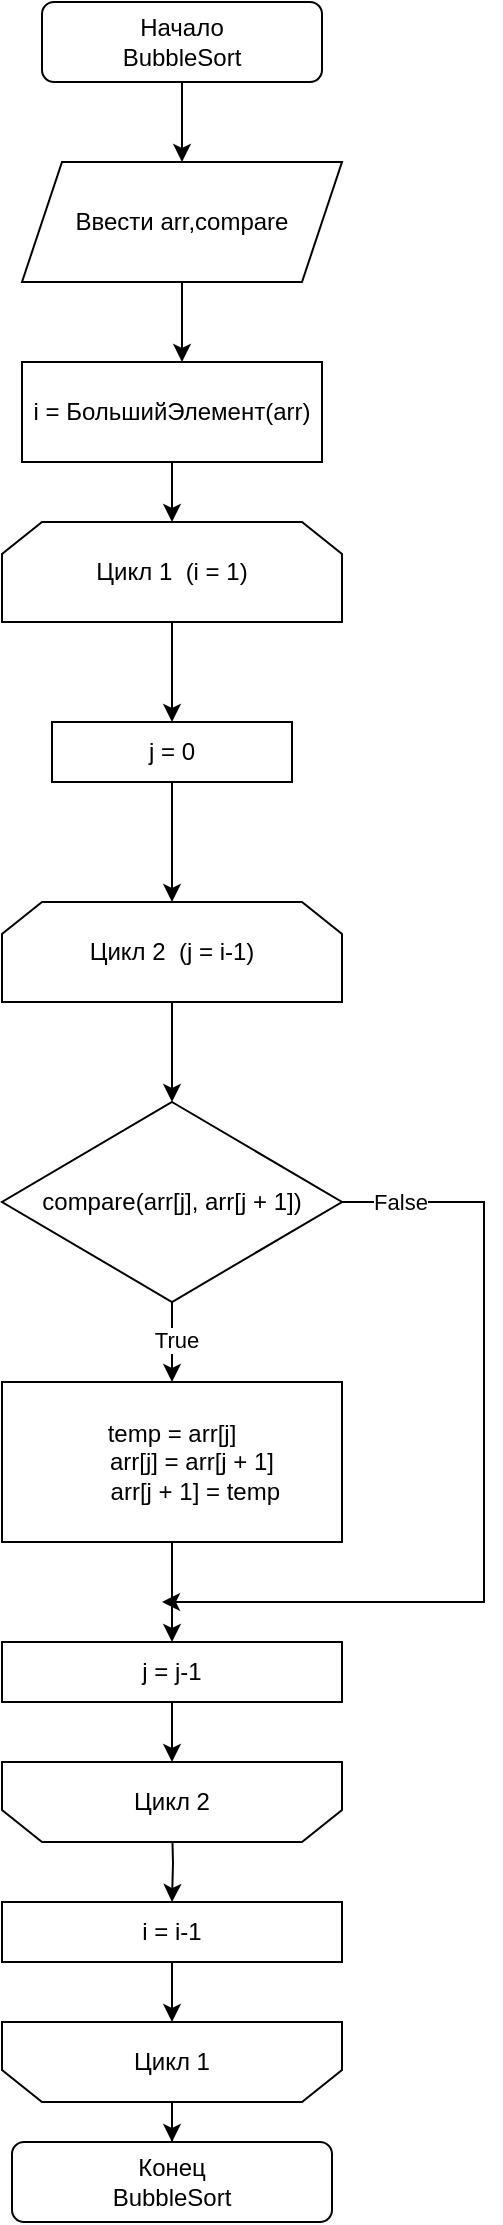<mxfile version="25.0.3">
  <diagram name="Страница — 1" id="26g38Lpi_LiVlZbMlhuH">
    <mxGraphModel dx="1434" dy="746" grid="1" gridSize="10" guides="1" tooltips="1" connect="1" arrows="1" fold="1" page="1" pageScale="1" pageWidth="827" pageHeight="1169" math="0" shadow="0">
      <root>
        <mxCell id="0" />
        <mxCell id="1" parent="0" />
        <mxCell id="mzMOUxtRFe1stgDWz0tn-14" style="edgeStyle=orthogonalEdgeStyle;rounded=0;orthogonalLoop=1;jettySize=auto;html=1;" edge="1" parent="1" source="mzMOUxtRFe1stgDWz0tn-15">
          <mxGeometry relative="1" as="geometry">
            <mxPoint x="370" y="90" as="targetPoint" />
          </mxGeometry>
        </mxCell>
        <mxCell id="mzMOUxtRFe1stgDWz0tn-15" value="Начало&lt;div&gt;BubbleSort&lt;/div&gt;" style="rounded=1;whiteSpace=wrap;html=1;" vertex="1" parent="1">
          <mxGeometry x="300" y="10" width="140" height="40" as="geometry" />
        </mxCell>
        <mxCell id="mzMOUxtRFe1stgDWz0tn-16" style="edgeStyle=orthogonalEdgeStyle;rounded=0;orthogonalLoop=1;jettySize=auto;html=1;" edge="1" parent="1" source="mzMOUxtRFe1stgDWz0tn-17">
          <mxGeometry relative="1" as="geometry">
            <mxPoint x="370" y="190" as="targetPoint" />
          </mxGeometry>
        </mxCell>
        <mxCell id="mzMOUxtRFe1stgDWz0tn-17" value="Ввести arr,compare" style="shape=parallelogram;perimeter=parallelogramPerimeter;whiteSpace=wrap;html=1;fixedSize=1;" vertex="1" parent="1">
          <mxGeometry x="290" y="90" width="160" height="60" as="geometry" />
        </mxCell>
        <mxCell id="mzMOUxtRFe1stgDWz0tn-18" style="edgeStyle=orthogonalEdgeStyle;rounded=0;orthogonalLoop=1;jettySize=auto;html=1;" edge="1" parent="1" source="mzMOUxtRFe1stgDWz0tn-19" target="mzMOUxtRFe1stgDWz0tn-21">
          <mxGeometry relative="1" as="geometry">
            <mxPoint x="365" y="280" as="targetPoint" />
          </mxGeometry>
        </mxCell>
        <mxCell id="mzMOUxtRFe1stgDWz0tn-19" value="i = БольшийЭлемент(arr)" style="rounded=0;whiteSpace=wrap;html=1;" vertex="1" parent="1">
          <mxGeometry x="290" y="190" width="150" height="50" as="geometry" />
        </mxCell>
        <mxCell id="mzMOUxtRFe1stgDWz0tn-20" style="edgeStyle=orthogonalEdgeStyle;rounded=0;orthogonalLoop=1;jettySize=auto;html=1;" edge="1" parent="1" source="mzMOUxtRFe1stgDWz0tn-21">
          <mxGeometry relative="1" as="geometry">
            <mxPoint x="365" y="370" as="targetPoint" />
          </mxGeometry>
        </mxCell>
        <mxCell id="mzMOUxtRFe1stgDWz0tn-21" value="Цикл 1&amp;nbsp; (i = 1)" style="shape=loopLimit;whiteSpace=wrap;html=1;" vertex="1" parent="1">
          <mxGeometry x="280" y="270" width="170" height="50" as="geometry" />
        </mxCell>
        <mxCell id="mzMOUxtRFe1stgDWz0tn-22" style="edgeStyle=orthogonalEdgeStyle;rounded=0;orthogonalLoop=1;jettySize=auto;html=1;" edge="1" parent="1" source="mzMOUxtRFe1stgDWz0tn-23" target="mzMOUxtRFe1stgDWz0tn-28">
          <mxGeometry relative="1" as="geometry">
            <mxPoint x="365" y="570" as="targetPoint" />
          </mxGeometry>
        </mxCell>
        <mxCell id="mzMOUxtRFe1stgDWz0tn-23" value="Цикл 2&amp;nbsp; (j = i-1)" style="shape=loopLimit;whiteSpace=wrap;html=1;" vertex="1" parent="1">
          <mxGeometry x="280" y="460" width="170" height="50" as="geometry" />
        </mxCell>
        <mxCell id="mzMOUxtRFe1stgDWz0tn-24" style="edgeStyle=orthogonalEdgeStyle;rounded=0;orthogonalLoop=1;jettySize=auto;html=1;" edge="1" parent="1" source="mzMOUxtRFe1stgDWz0tn-28" target="mzMOUxtRFe1stgDWz0tn-30">
          <mxGeometry relative="1" as="geometry">
            <mxPoint x="370" y="730" as="targetPoint" />
          </mxGeometry>
        </mxCell>
        <mxCell id="mzMOUxtRFe1stgDWz0tn-25" value="True" style="edgeLabel;html=1;align=center;verticalAlign=middle;resizable=0;points=[];" vertex="1" connectable="0" parent="mzMOUxtRFe1stgDWz0tn-24">
          <mxGeometry x="-0.05" y="2" relative="1" as="geometry">
            <mxPoint as="offset" />
          </mxGeometry>
        </mxCell>
        <mxCell id="mzMOUxtRFe1stgDWz0tn-26" style="edgeStyle=orthogonalEdgeStyle;rounded=0;orthogonalLoop=1;jettySize=auto;html=1;" edge="1" parent="1" source="mzMOUxtRFe1stgDWz0tn-28">
          <mxGeometry relative="1" as="geometry">
            <mxPoint x="360" y="810" as="targetPoint" />
            <Array as="points">
              <mxPoint x="521" y="610" />
            </Array>
          </mxGeometry>
        </mxCell>
        <mxCell id="mzMOUxtRFe1stgDWz0tn-27" value="False" style="edgeLabel;html=1;align=center;verticalAlign=middle;resizable=0;points=[];" vertex="1" connectable="0" parent="mzMOUxtRFe1stgDWz0tn-26">
          <mxGeometry x="-0.866" relative="1" as="geometry">
            <mxPoint as="offset" />
          </mxGeometry>
        </mxCell>
        <mxCell id="mzMOUxtRFe1stgDWz0tn-28" value="compare(arr[j], arr[j + 1])" style="rhombus;whiteSpace=wrap;html=1;" vertex="1" parent="1">
          <mxGeometry x="280" y="560" width="170" height="100" as="geometry" />
        </mxCell>
        <mxCell id="mzMOUxtRFe1stgDWz0tn-29" style="edgeStyle=orthogonalEdgeStyle;rounded=0;orthogonalLoop=1;jettySize=auto;html=1;entryX=0.5;entryY=0;entryDx=0;entryDy=0;" edge="1" parent="1" source="mzMOUxtRFe1stgDWz0tn-30" target="mzMOUxtRFe1stgDWz0tn-37">
          <mxGeometry relative="1" as="geometry" />
        </mxCell>
        <mxCell id="mzMOUxtRFe1stgDWz0tn-30" value="&lt;div&gt;temp = arr[j]&lt;/div&gt;&lt;div&gt;&amp;nbsp; &amp;nbsp; &amp;nbsp; arr[j] = arr[j + 1]&lt;/div&gt;&lt;div&gt;&amp;nbsp; &amp;nbsp; &amp;nbsp; &amp;nbsp;arr[j + 1] = temp&lt;/div&gt;" style="rounded=0;whiteSpace=wrap;html=1;" vertex="1" parent="1">
          <mxGeometry x="280" y="700" width="170" height="80" as="geometry" />
        </mxCell>
        <mxCell id="mzMOUxtRFe1stgDWz0tn-31" style="edgeStyle=orthogonalEdgeStyle;rounded=0;orthogonalLoop=1;jettySize=auto;html=1;" edge="1" parent="1">
          <mxGeometry relative="1" as="geometry">
            <mxPoint x="365" y="960" as="targetPoint" />
            <mxPoint x="365" y="920" as="sourcePoint" />
          </mxGeometry>
        </mxCell>
        <mxCell id="mzMOUxtRFe1stgDWz0tn-32" value="Цикл 2" style="shape=loopLimit;whiteSpace=wrap;html=1;direction=west;" vertex="1" parent="1">
          <mxGeometry x="280" y="890" width="170" height="40" as="geometry" />
        </mxCell>
        <mxCell id="mzMOUxtRFe1stgDWz0tn-33" style="edgeStyle=orthogonalEdgeStyle;rounded=0;orthogonalLoop=1;jettySize=auto;html=1;" edge="1" parent="1" source="mzMOUxtRFe1stgDWz0tn-34" target="mzMOUxtRFe1stgDWz0tn-35">
          <mxGeometry relative="1" as="geometry">
            <mxPoint x="365" y="1120" as="targetPoint" />
          </mxGeometry>
        </mxCell>
        <mxCell id="mzMOUxtRFe1stgDWz0tn-34" value="Цикл 1" style="shape=loopLimit;whiteSpace=wrap;html=1;direction=west;" vertex="1" parent="1">
          <mxGeometry x="280" y="1020" width="170" height="40" as="geometry" />
        </mxCell>
        <mxCell id="mzMOUxtRFe1stgDWz0tn-35" value="Конец&lt;div&gt;BubbleSort&lt;/div&gt;" style="rounded=1;whiteSpace=wrap;html=1;" vertex="1" parent="1">
          <mxGeometry x="285" y="1080" width="160" height="40" as="geometry" />
        </mxCell>
        <mxCell id="mzMOUxtRFe1stgDWz0tn-36" style="edgeStyle=orthogonalEdgeStyle;rounded=0;orthogonalLoop=1;jettySize=auto;html=1;entryX=0.5;entryY=1;entryDx=0;entryDy=0;" edge="1" parent="1" source="mzMOUxtRFe1stgDWz0tn-37" target="mzMOUxtRFe1stgDWz0tn-32">
          <mxGeometry relative="1" as="geometry" />
        </mxCell>
        <mxCell id="mzMOUxtRFe1stgDWz0tn-37" value="j = j-1" style="rounded=0;whiteSpace=wrap;html=1;" vertex="1" parent="1">
          <mxGeometry x="280" y="830" width="170" height="30" as="geometry" />
        </mxCell>
        <mxCell id="mzMOUxtRFe1stgDWz0tn-38" style="edgeStyle=orthogonalEdgeStyle;rounded=0;orthogonalLoop=1;jettySize=auto;html=1;entryX=0.5;entryY=1;entryDx=0;entryDy=0;" edge="1" parent="1" source="mzMOUxtRFe1stgDWz0tn-39" target="mzMOUxtRFe1stgDWz0tn-34">
          <mxGeometry relative="1" as="geometry" />
        </mxCell>
        <mxCell id="mzMOUxtRFe1stgDWz0tn-39" value="i = i-1" style="rounded=0;whiteSpace=wrap;html=1;" vertex="1" parent="1">
          <mxGeometry x="280" y="960" width="170" height="30" as="geometry" />
        </mxCell>
        <mxCell id="mzMOUxtRFe1stgDWz0tn-41" style="edgeStyle=orthogonalEdgeStyle;rounded=0;orthogonalLoop=1;jettySize=auto;html=1;entryX=0.5;entryY=0;entryDx=0;entryDy=0;" edge="1" parent="1" source="mzMOUxtRFe1stgDWz0tn-40" target="mzMOUxtRFe1stgDWz0tn-23">
          <mxGeometry relative="1" as="geometry" />
        </mxCell>
        <mxCell id="mzMOUxtRFe1stgDWz0tn-40" value="j =&amp;nbsp;0" style="rounded=0;whiteSpace=wrap;html=1;" vertex="1" parent="1">
          <mxGeometry x="305" y="370" width="120" height="30" as="geometry" />
        </mxCell>
      </root>
    </mxGraphModel>
  </diagram>
</mxfile>
